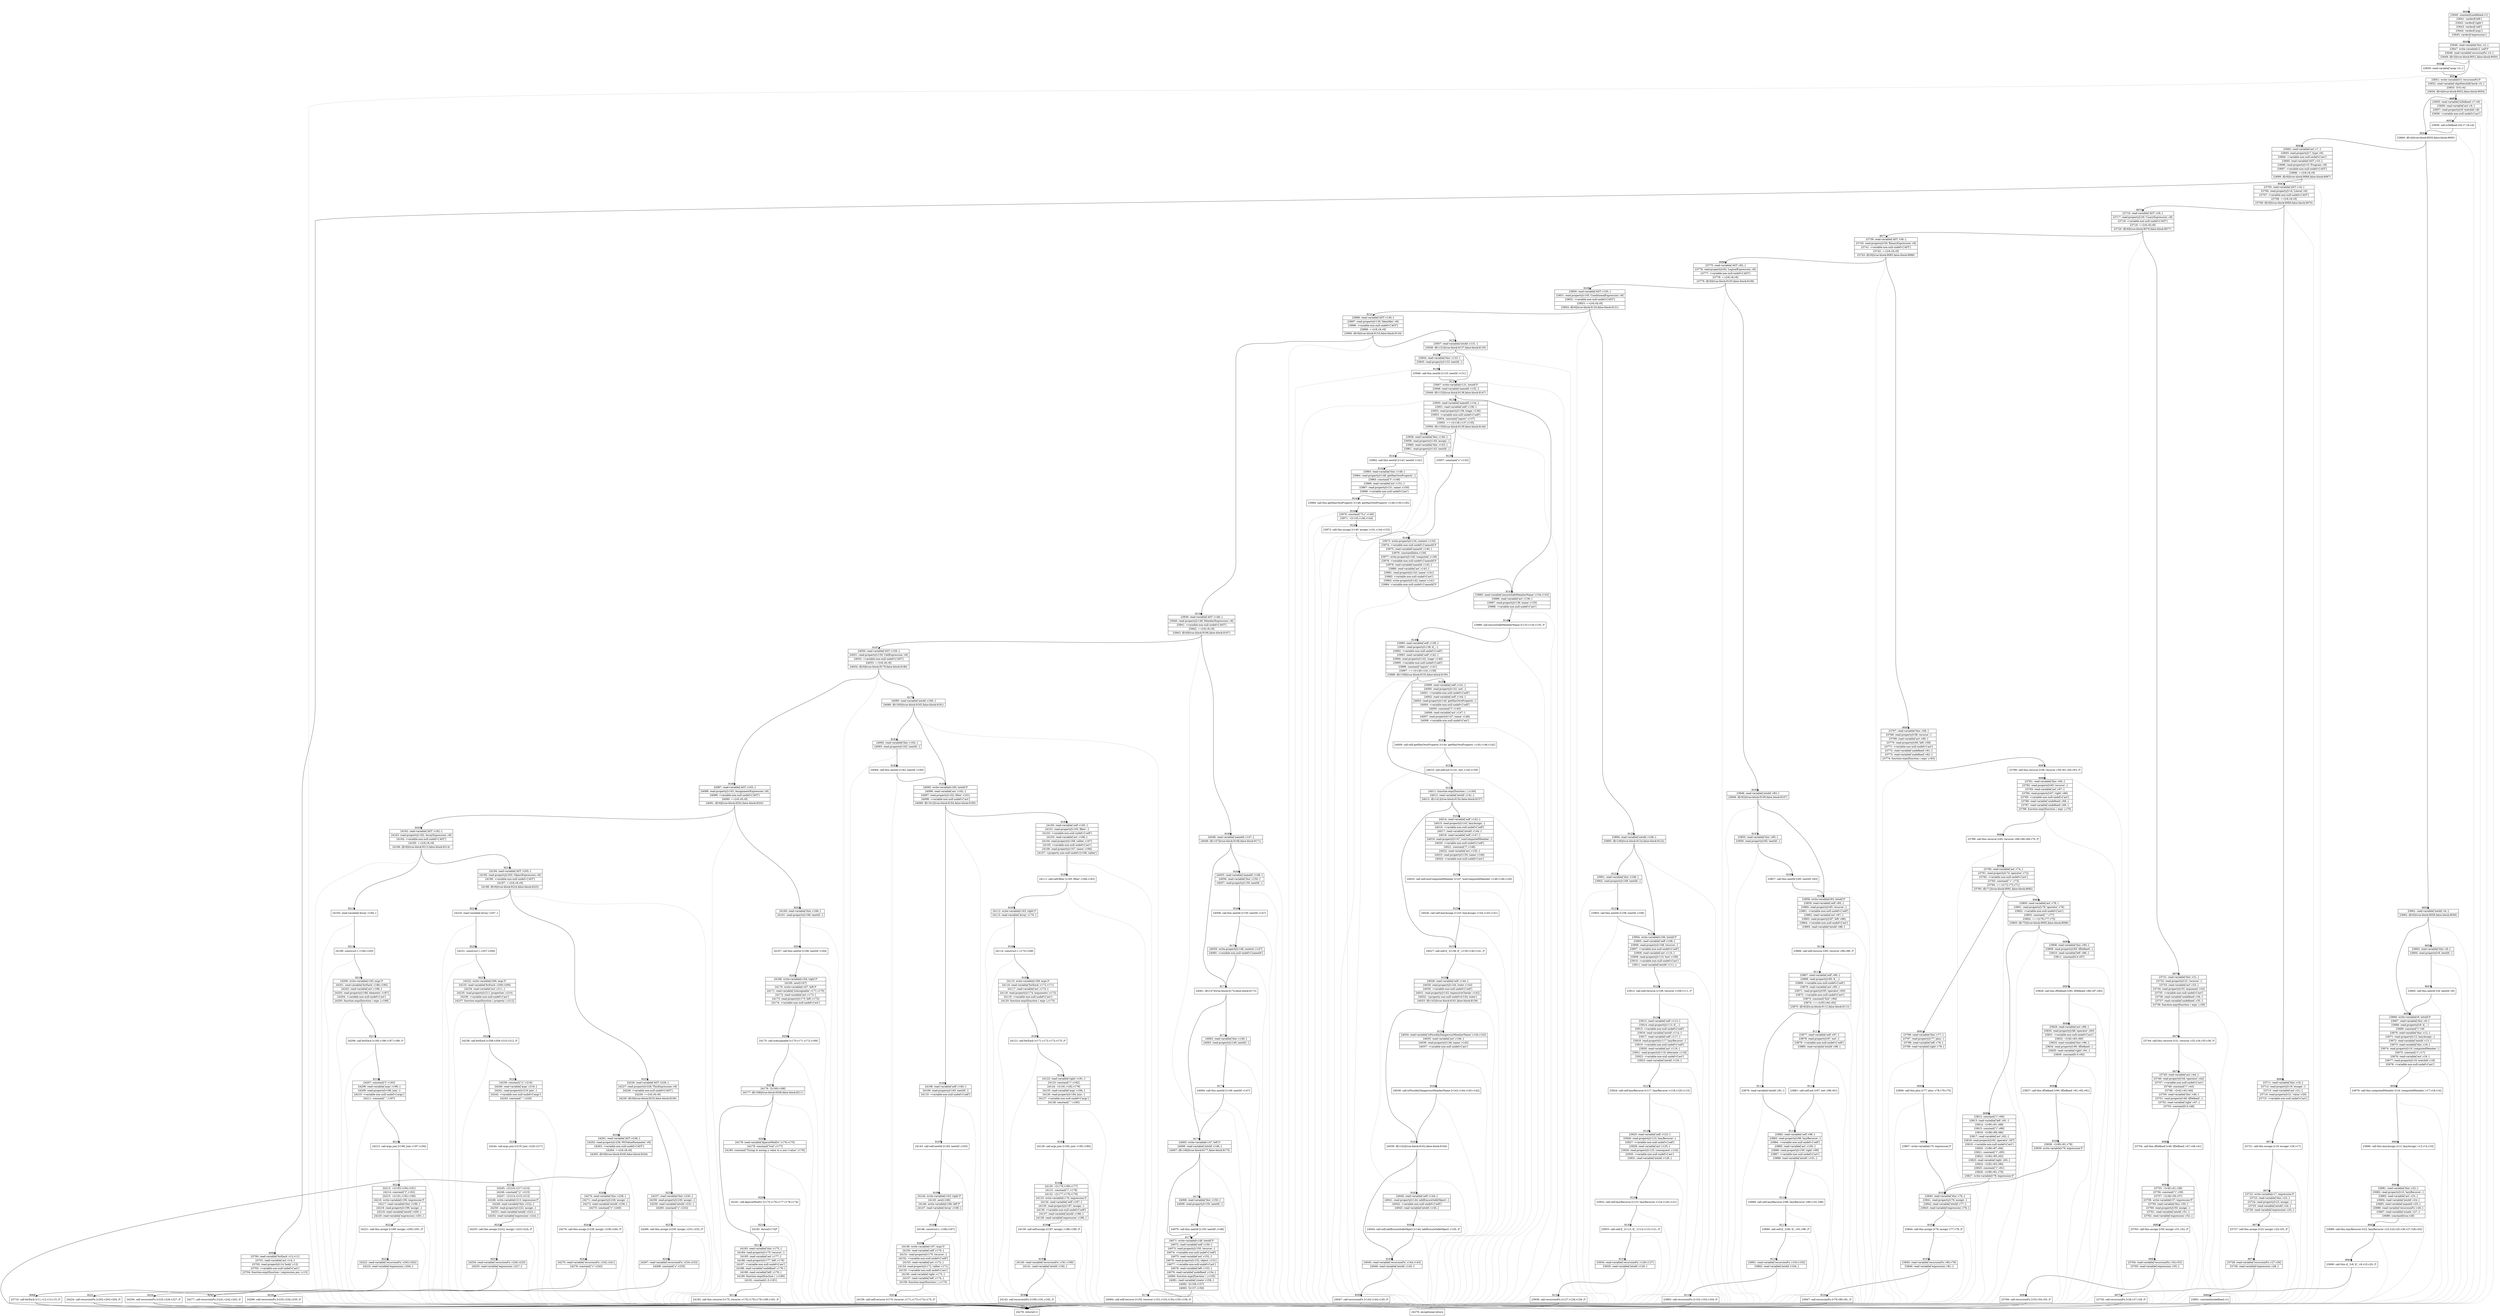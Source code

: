 digraph {
rankdir="TD"
BB_entry647[shape=none,label=""];
BB_entry647 -> BB9048 [tailport=s, headport=n, headlabel="    9048"]
BB9048 [shape=record label="{23640: constant[undefined,v1]|23641: vardecl['left']|23642: vardecl['right']|23643: vardecl['self']|23644: vardecl['args']|23645: vardecl['expression']}" ] 
BB9048 -> BB9049 [tailport=s, headport=n, headlabel="      9049"]
BB9049 [shape=record label="{23646: read-variable['this',v2,-]|23647: write-variable[v2,'self']*|23648: read-variable['recursionFn',v3,-]|23649: if[v3](true-block:9051,false-block:9050)}" ] 
BB9049 -> BB9051 [tailport=s, headport=n, headlabel="      9051"]
BB9049 -> BB9050 [tailport=s, headport=n, headlabel="      9050"]
BB9049 -> BB9245 [tailport=s, headport=n, color=gray, headlabel="      9245"]
BB9050 [shape=record label="{23650: read-variable['noop',v3,-]}" ] 
BB9050 -> BB9051 [tailport=s, headport=n]
BB9050 -> BB9245 [tailport=s, headport=n, color=gray]
BB9051 [shape=record label="{23651: write-variable[v3,'recursionFn']*|23652: read-variable['skipWatchIdCheck',v5,-]|23653: ![v5,v4]|23654: if[v4](true-block:9052,false-block:9054)}" ] 
BB9051 -> BB9054 [tailport=s, headport=n, headlabel="      9054"]
BB9051 -> BB9052 [tailport=s, headport=n, headlabel="      9052"]
BB9051 -> BB9245 [tailport=s, headport=n, color=gray]
BB9052 [shape=record label="{23655: read-variable['isDefined',v7,v6]|23656: read-variable['ast',v9,-]|23657: read-property[v9,'watchId',v8]|23658: \<variable-non-null-undef\>['ast']}" ] 
BB9052 -> BB9053 [tailport=s, headport=n, headlabel="      9053"]
BB9052 -> BB9245 [tailport=s, headport=n, color=gray]
BB9053 [shape=record label="{23659: call-isDefined [v6,v7,v8,v4]}" ] 
BB9053 -> BB9054 [tailport=s, headport=n]
BB9053 -> BB9245 [tailport=s, headport=n, color=gray]
BB9054 [shape=record label="{23660: if[v4](true-block:9055,false-block:9065)}" ] 
BB9054 -> BB9055 [tailport=s, headport=n, headlabel="      9055"]
BB9054 -> BB9065 [tailport=s, headport=n, headlabel="      9065"]
BB9055 [shape=record label="{23661: read-variable['intoId',v6,-]|23662: if[v6](true-block:9058,false-block:9056)}" ] 
BB9055 -> BB9058 [tailport=s, headport=n, headlabel="      9058"]
BB9055 -> BB9056 [tailport=s, headport=n, headlabel="      9056"]
BB9055 -> BB9245 [tailport=s, headport=n, color=gray]
BB9056 [shape=record label="{23663: read-variable['this',v8,-]|23664: read-property[v8,'nextId',-]}" ] 
BB9056 -> BB9057 [tailport=s, headport=n, headlabel="      9057"]
BB9056 -> BB9245 [tailport=s, headport=n, color=gray]
BB9057 [shape=record label="{23665: call-this.nextId [v8,'nextId',v6]}" ] 
BB9057 -> BB9058 [tailport=s, headport=n]
BB9057 -> BB9245 [tailport=s, headport=n, color=gray]
BB9058 [shape=record label="{23666: write-variable[v6,'intoId']*|23667: read-variable['this',v8,-]|23668: read-property[v8,'if_',-]|23669: constant[\"i\",v9]|23670: read-variable['this',v12,-]|23671: read-property[v12,'lazyAssign',-]|23672: read-variable['intoId',v13,-]|23673: read-variable['this',v16,-]|23674: read-property[v16,'computedMember',-]|23675: constant[\"i\",v17]|23676: read-variable['ast',v19,-]|23677: read-property[v19,'watchId',v18]|23678: \<variable-non-null-undef\>['ast']}" ] 
BB9058 -> BB9059 [tailport=s, headport=n, headlabel="      9059"]
BB9058 -> BB9245 [tailport=s, headport=n, color=gray]
BB9059 [shape=record label="{23679: call-this.computedMember [v16,'computedMember',v17,v18,v14]}" ] 
BB9059 -> BB9060 [tailport=s, headport=n, headlabel="      9060"]
BB9059 -> BB9245 [tailport=s, headport=n, color=gray]
BB9060 [shape=record label="{23680: call-this.lazyAssign [v12,'lazyAssign',v13,v14,v10]}" ] 
BB9060 -> BB9061 [tailport=s, headport=n, headlabel="      9061"]
BB9060 -> BB9245 [tailport=s, headport=n, color=gray]
BB9061 [shape=record label="{23681: read-variable['this',v22,-]|23682: read-property[v22,'lazyRecurse',-]|23683: read-variable['ast',v23,-]|23684: read-variable['intoId',v24,-]|23685: read-variable['nameId',v25,-]|23686: read-variable['recursionFn',v26,-]|23687: read-variable['create',v27,-]|23688: constant[true,v28]}" ] 
BB9061 -> BB9062 [tailport=s, headport=n, headlabel="      9062"]
BB9061 -> BB9245 [tailport=s, headport=n, color=gray]
BB9062 [shape=record label="{23689: call-this.lazyRecurse [v22,'lazyRecurse',v23,v24,v25,v26,v27,v28,v20]}" ] 
BB9062 -> BB9063 [tailport=s, headport=n, headlabel="      9063"]
BB9062 -> BB9245 [tailport=s, headport=n, color=gray]
BB9063 [shape=record label="{23690: call-this.if_ [v8,'if_',v9,v10,v20,-]*}" ] 
BB9063 -> BB9064 [tailport=s, headport=n, headlabel="      9064"]
BB9063 -> BB9245 [tailport=s, headport=n, color=gray]
BB9064 [shape=record label="{23691: constant[undefined,v1]}" ] 
BB9064 -> BB9244 [tailport=s, headport=n, headlabel="      9244"]
BB9065 [shape=record label="{23692: read-variable['ast',v7,-]|23693: read-property[v7,'type',v6]|23694: \<variable-non-null-undef\>['ast']|23695: read-variable['AST',v10,-]|23696: read-property[v10,'Program',v8]|23697: \<variable-non-null-undef\>['AST']|23698: ==[v6,v8,v9]|23699: if[v9](true-block:9066,false-block:9067)}" ] 
BB9065 -> BB9066 [tailport=s, headport=n, headlabel="      9066"]
BB9065 -> BB9067 [tailport=s, headport=n, headlabel="      9067"]
BB9065 -> BB9245 [tailport=s, headport=n, color=gray]
BB9066 [shape=record label="{23700: read-variable['forEach',v12,v11]|23701: read-variable['ast',v14,-]|23702: read-property[v14,'body',v13]|23703: \<variable-non-null-undef\>['ast']|23704: function-expr[function ( expression pos ),v15]}" ] 
BB9066 -> BB9068 [tailport=s, headport=n, headlabel="      9068"]
BB9066 -> BB9245 [tailport=s, headport=n, color=gray]
BB9067 [shape=record label="{23705: read-variable['AST',v16,-]|23706: read-property[v16,'Literal',v8]|23707: \<variable-non-null-undef\>['AST']|23708: ==[v6,v8,v9]|23709: if[v9](true-block:9069,false-block:9070)}" ] 
BB9067 -> BB9069 [tailport=s, headport=n, headlabel="      9069"]
BB9067 -> BB9070 [tailport=s, headport=n, headlabel="      9070"]
BB9067 -> BB9245 [tailport=s, headport=n, color=gray]
BB9068 [shape=record label="{23710: call-forEach [v11,v12,v13,v15,-]*}" ] 
BB9068 -> BB9244 [tailport=s, headport=n]
BB9068 -> BB9245 [tailport=s, headport=n, color=gray]
BB9069 [shape=record label="{23711: read-variable['this',v19,-]|23712: read-property[v19,'escape',-]|23713: read-variable['ast',v21,-]|23714: read-property[v21,'value',v20]|23715: \<variable-non-null-undef\>['ast']}" ] 
BB9069 -> BB9071 [tailport=s, headport=n, headlabel="      9071"]
BB9069 -> BB9245 [tailport=s, headport=n, color=gray]
BB9070 [shape=record label="{23716: read-variable['AST',v29,-]|23717: read-property[v29,'UnaryExpression',v8]|23718: \<variable-non-null-undef\>['AST']|23719: ==[v6,v8,v9]|23720: if[v9](true-block:9076,false-block:9077)}" ] 
BB9070 -> BB9076 [tailport=s, headport=n, headlabel="      9076"]
BB9070 -> BB9077 [tailport=s, headport=n, headlabel="      9077"]
BB9070 -> BB9245 [tailport=s, headport=n, color=gray]
BB9071 [shape=record label="{23721: call-this.escape [v19,'escape',v20,v17]}" ] 
BB9071 -> BB9072 [tailport=s, headport=n, headlabel="      9072"]
BB9071 -> BB9245 [tailport=s, headport=n, color=gray]
BB9072 [shape=record label="{23722: write-variable[v17,'expression']*|23723: read-variable['this',v23,-]|23724: read-property[v23,'assign',-]|23725: read-variable['intoId',v24,-]|23726: read-variable['expression',v25,-]}" ] 
BB9072 -> BB9073 [tailport=s, headport=n, headlabel="      9073"]
BB9072 -> BB9245 [tailport=s, headport=n, color=gray]
BB9073 [shape=record label="{23727: call-this.assign [v23,'assign',v24,v25,-]*}" ] 
BB9073 -> BB9074 [tailport=s, headport=n, headlabel="      9074"]
BB9073 -> BB9245 [tailport=s, headport=n, color=gray]
BB9074 [shape=record label="{23728: read-variable['recursionFn',v27,v26]|23729: read-variable['expression',v28,-]}" ] 
BB9074 -> BB9075 [tailport=s, headport=n, headlabel="      9075"]
BB9074 -> BB9245 [tailport=s, headport=n, color=gray]
BB9075 [shape=record label="{23730: call-recursionFn [v26,v27,v28,-]*}" ] 
BB9075 -> BB9244 [tailport=s, headport=n]
BB9075 -> BB9245 [tailport=s, headport=n, color=gray]
BB9076 [shape=record label="{23731: read-variable['this',v31,-]|23732: read-property[v31,'recurse',-]|23733: read-variable['ast',v33,-]|23734: read-property[v33,'argument',v32]|23735: \<variable-non-null-undef\>['ast']|23736: read-variable['undefined',v34,-]|23737: read-variable['undefined',v35,-]|23738: function-expr[function ( expr ),v36]}" ] 
BB9076 -> BB9078 [tailport=s, headport=n, headlabel="      9078"]
BB9076 -> BB9245 [tailport=s, headport=n, color=gray]
BB9077 [shape=record label="{23739: read-variable['AST',v56,-]|23740: read-property[v56,'BinaryExpression',v8]|23741: \<variable-non-null-undef\>['AST']|23742: ==[v6,v8,v9]|23743: if[v9](true-block:9085,false-block:9086)}" ] 
BB9077 -> BB9085 [tailport=s, headport=n, headlabel="      9085"]
BB9077 -> BB9086 [tailport=s, headport=n, headlabel="      9086"]
BB9077 -> BB9245 [tailport=s, headport=n, color=gray]
BB9078 [shape=record label="{23744: call-this.recurse [v31,'recurse',v32,v34,v35,v36,-]*}" ] 
BB9078 -> BB9079 [tailport=s, headport=n, headlabel="      9079"]
BB9078 -> BB9245 [tailport=s, headport=n, color=gray]
BB9079 [shape=record label="{23745: read-variable['ast',v44,-]|23746: read-property[v44,'operator',v42]|23747: \<variable-non-null-undef\>['ast']|23748: constant[\"(\",v43]|23749: +[v42,v43,v40]|23750: read-variable['this',v46,-]|23751: read-property[v46,'ifDefined',-]|23752: read-variable['right',v47,-]|23753: constant[0.0,v48]}" ] 
BB9079 -> BB9080 [tailport=s, headport=n, headlabel="      9080"]
BB9079 -> BB9245 [tailport=s, headport=n, color=gray]
BB9080 [shape=record label="{23754: call-this.ifDefined [v46,'ifDefined',v47,v48,v41]}" ] 
BB9080 -> BB9081 [tailport=s, headport=n, headlabel="      9081"]
BB9080 -> BB9245 [tailport=s, headport=n, color=gray]
BB9081 [shape=record label="{23755: +[v40,v41,v38]|23756: constant[\")\",v39]|23757: +[v38,v39,v37]|23758: write-variable[v37,'expression']*|23759: read-variable['this',v50,-]|23760: read-property[v50,'assign',-]|23761: read-variable['intoId',v51,-]|23762: read-variable['expression',v52,-]}" ] 
BB9081 -> BB9082 [tailport=s, headport=n, headlabel="      9082"]
BB9081 -> BB9245 [tailport=s, headport=n, color=gray]
BB9082 [shape=record label="{23763: call-this.assign [v50,'assign',v51,v52,-]*}" ] 
BB9082 -> BB9083 [tailport=s, headport=n, headlabel="      9083"]
BB9082 -> BB9245 [tailport=s, headport=n, color=gray]
BB9083 [shape=record label="{23764: read-variable['recursionFn',v54,v53]|23765: read-variable['expression',v55,-]}" ] 
BB9083 -> BB9084 [tailport=s, headport=n, headlabel="      9084"]
BB9083 -> BB9245 [tailport=s, headport=n, color=gray]
BB9084 [shape=record label="{23766: call-recursionFn [v53,v54,v55,-]*}" ] 
BB9084 -> BB9244 [tailport=s, headport=n]
BB9084 -> BB9245 [tailport=s, headport=n, color=gray]
BB9085 [shape=record label="{23767: read-variable['this',v58,-]|23768: read-property[v58,'recurse',-]|23769: read-variable['ast',v60,-]|23770: read-property[v60,'left',v59]|23771: \<variable-non-null-undef\>['ast']|23772: read-variable['undefined',v61,-]|23773: read-variable['undefined',v62,-]|23774: function-expr[function ( expr ),v63]}" ] 
BB9085 -> BB9087 [tailport=s, headport=n, headlabel="      9087"]
BB9085 -> BB9245 [tailport=s, headport=n, color=gray]
BB9086 [shape=record label="{23775: read-variable['AST',v82,-]|23776: read-property[v82,'LogicalExpression',v8]|23777: \<variable-non-null-undef\>['AST']|23778: ==[v6,v8,v9]|23779: if[v9](true-block:9105,false-block:9106)}" ] 
BB9086 -> BB9105 [tailport=s, headport=n, headlabel="      9105"]
BB9086 -> BB9106 [tailport=s, headport=n, headlabel="      9106"]
BB9086 -> BB9245 [tailport=s, headport=n, color=gray]
BB9087 [shape=record label="{23780: call-this.recurse [v58,'recurse',v59,v61,v62,v63,-]*}" ] 
BB9087 -> BB9088 [tailport=s, headport=n, headlabel="      9088"]
BB9087 -> BB9245 [tailport=s, headport=n, color=gray]
BB9088 [shape=record label="{23781: read-variable['this',v65,-]|23782: read-property[v65,'recurse',-]|23783: read-variable['ast',v67,-]|23784: read-property[v67,'right',v66]|23785: \<variable-non-null-undef\>['ast']|23786: read-variable['undefined',v68,-]|23787: read-variable['undefined',v69,-]|23788: function-expr[function ( expr ),v70]}" ] 
BB9088 -> BB9089 [tailport=s, headport=n, headlabel="      9089"]
BB9088 -> BB9245 [tailport=s, headport=n, color=gray]
BB9089 [shape=record label="{23789: call-this.recurse [v65,'recurse',v66,v68,v69,v70,-]*}" ] 
BB9089 -> BB9090 [tailport=s, headport=n, headlabel="      9090"]
BB9089 -> BB9245 [tailport=s, headport=n, color=gray]
BB9090 [shape=record label="{23790: read-variable['ast',v74,-]|23791: read-property[v74,'operator',v72]|23792: \<variable-non-null-undef\>['ast']|23793: constant[\"+\",v73]|23794: ===[v72,v73,v71]|23795: if[v71](true-block:9091,false-block:9092)}" ] 
BB9090 -> BB9091 [tailport=s, headport=n, headlabel="      9091"]
BB9090 -> BB9092 [tailport=s, headport=n, headlabel="      9092"]
BB9090 -> BB9245 [tailport=s, headport=n, color=gray]
BB9091 [shape=record label="{23796: read-variable['this',v77,-]|23797: read-property[v77,'plus',-]|23798: read-variable['left',v78,-]|23799: read-variable['right',v79,-]}" ] 
BB9091 -> BB9093 [tailport=s, headport=n, headlabel="      9093"]
BB9091 -> BB9245 [tailport=s, headport=n, color=gray]
BB9092 [shape=record label="{23800: read-variable['ast',v78,-]|23801: read-property[v78,'operator',v76]|23802: \<variable-non-null-undef\>['ast']|23803: constant[\"-\",v77]|23804: ===[v76,v77,v75]|23805: if[v75](true-block:9095,false-block:9096)}" ] 
BB9092 -> BB9095 [tailport=s, headport=n, headlabel="      9095"]
BB9092 -> BB9096 [tailport=s, headport=n, headlabel="      9096"]
BB9092 -> BB9245 [tailport=s, headport=n, color=gray]
BB9093 [shape=record label="{23806: call-this.plus [v77,'plus',v78,v79,v75]}" ] 
BB9093 -> BB9094 [tailport=s, headport=n, headlabel="      9094"]
BB9093 -> BB9245 [tailport=s, headport=n, color=gray]
BB9094 [shape=record label="{23807: write-variable[v75,'expression']*}" ] 
BB9094 -> BB9101 [tailport=s, headport=n, headlabel="      9101"]
BB9095 [shape=record label="{23808: read-variable['this',v85,-]|23809: read-property[v85,'ifDefined',-]|23810: read-variable['left',v86,-]|23811: constant[0.0,v87]}" ] 
BB9095 -> BB9097 [tailport=s, headport=n, headlabel="      9097"]
BB9095 -> BB9245 [tailport=s, headport=n, color=gray]
BB9096 [shape=record label="{23812: constant[\"(\",v90]|23813: read-variable['left',v91,-]|23814: +[v90,v91,v88]|23815: constant[\")\",v89]|23816: +[v88,v89,v86]|23817: read-variable['ast',v92,-]|23818: read-property[v92,'operator',v87]|23819: \<variable-non-null-undef\>['ast']|23820: +[v86,v87,v84]|23821: constant[\"(\",v85]|23822: +[v84,v85,v82]|23823: read-variable['right',v83,-]|23824: +[v82,v83,v80]|23825: constant[\")\",v81]|23826: +[v80,v81,v79]|23827: write-variable[v79,'expression']*}" ] 
BB9096 -> BB9101 [tailport=s, headport=n]
BB9096 -> BB9245 [tailport=s, headport=n, color=gray]
BB9097 [shape=record label="{23828: call-this.ifDefined [v85,'ifDefined',v86,v87,v82]}" ] 
BB9097 -> BB9098 [tailport=s, headport=n, headlabel="      9098"]
BB9097 -> BB9245 [tailport=s, headport=n, color=gray]
BB9098 [shape=record label="{23829: read-variable['ast',v88,-]|23830: read-property[v88,'operator',v83]|23831: \<variable-non-null-undef\>['ast']|23832: +[v82,v83,v80]|23833: read-variable['this',v90,-]|23834: read-property[v90,'ifDefined',-]|23835: read-variable['right',v91,-]|23836: constant[0.0,v92]}" ] 
BB9098 -> BB9099 [tailport=s, headport=n, headlabel="      9099"]
BB9098 -> BB9245 [tailport=s, headport=n, color=gray]
BB9099 [shape=record label="{23837: call-this.ifDefined [v90,'ifDefined',v91,v92,v81]}" ] 
BB9099 -> BB9100 [tailport=s, headport=n, headlabel="      9100"]
BB9099 -> BB9245 [tailport=s, headport=n, color=gray]
BB9100 [shape=record label="{23838: +[v80,v81,v79]|23839: write-variable[v79,'expression']*}" ] 
BB9100 -> BB9101 [tailport=s, headport=n]
BB9100 -> BB9245 [tailport=s, headport=n, color=gray]
BB9101 [shape=record label="{23840: read-variable['this',v76,-]|23841: read-property[v76,'assign',-]|23842: read-variable['intoId',v77,-]|23843: read-variable['expression',v78,-]}" ] 
BB9101 -> BB9102 [tailport=s, headport=n, headlabel="      9102"]
BB9101 -> BB9245 [tailport=s, headport=n, color=gray]
BB9102 [shape=record label="{23844: call-this.assign [v76,'assign',v77,v78,-]*}" ] 
BB9102 -> BB9103 [tailport=s, headport=n, headlabel="      9103"]
BB9102 -> BB9245 [tailport=s, headport=n, color=gray]
BB9103 [shape=record label="{23845: read-variable['recursionFn',v80,v79]|23846: read-variable['expression',v81,-]}" ] 
BB9103 -> BB9104 [tailport=s, headport=n, headlabel="      9104"]
BB9103 -> BB9245 [tailport=s, headport=n, color=gray]
BB9104 [shape=record label="{23847: call-recursionFn [v79,v80,v81,-]*}" ] 
BB9104 -> BB9244 [tailport=s, headport=n]
BB9104 -> BB9245 [tailport=s, headport=n, color=gray]
BB9105 [shape=record label="{23848: read-variable['intoId',v83,-]|23849: if[v83](true-block:9109,false-block:9107)}" ] 
BB9105 -> BB9109 [tailport=s, headport=n, headlabel="      9109"]
BB9105 -> BB9107 [tailport=s, headport=n, headlabel="      9107"]
BB9105 -> BB9245 [tailport=s, headport=n, color=gray]
BB9106 [shape=record label="{23850: read-variable['AST',v105,-]|23851: read-property[v105,'ConditionalExpression',v8]|23852: \<variable-non-null-undef\>['AST']|23853: ==[v6,v8,v9]|23854: if[v9](true-block:9120,false-block:9121)}" ] 
BB9106 -> BB9120 [tailport=s, headport=n, headlabel="      9120"]
BB9106 -> BB9121 [tailport=s, headport=n, headlabel="      9121"]
BB9106 -> BB9245 [tailport=s, headport=n, color=gray]
BB9107 [shape=record label="{23855: read-variable['this',v85,-]|23856: read-property[v85,'nextId',-]}" ] 
BB9107 -> BB9108 [tailport=s, headport=n, headlabel="      9108"]
BB9107 -> BB9245 [tailport=s, headport=n, color=gray]
BB9108 [shape=record label="{23857: call-this.nextId [v85,'nextId',v83]}" ] 
BB9108 -> BB9109 [tailport=s, headport=n]
BB9108 -> BB9245 [tailport=s, headport=n, color=gray]
BB9109 [shape=record label="{23858: write-variable[v83,'intoId']*|23859: read-variable['self',v85,-]|23860: read-property[v85,'recurse',-]|23861: \<variable-non-null-undef\>['self']|23862: read-variable['ast',v87,-]|23863: read-property[v87,'left',v86]|23864: \<variable-non-null-undef\>['ast']|23865: read-variable['intoId',v88,-]}" ] 
BB9109 -> BB9110 [tailport=s, headport=n, headlabel="      9110"]
BB9109 -> BB9245 [tailport=s, headport=n, color=gray]
BB9110 [shape=record label="{23866: call-self.recurse [v85,'recurse',v86,v88,-]*}" ] 
BB9110 -> BB9111 [tailport=s, headport=n, headlabel="      9111"]
BB9110 -> BB9245 [tailport=s, headport=n, color=gray]
BB9111 [shape=record label="{23867: read-variable['self',v90,-]|23868: read-property[v90,'if_',-]|23869: \<variable-non-null-undef\>['self']|23870: read-variable['ast',v95,-]|23871: read-property[v95,'operator',v93]|23872: \<variable-non-null-undef\>['ast']|23873: constant[\"&&\",v94]|23874: ===[v93,v94,v92]|23875: if[v92](true-block:9112,false-block:9113)}" ] 
BB9111 -> BB9112 [tailport=s, headport=n, headlabel="      9112"]
BB9111 -> BB9113 [tailport=s, headport=n, headlabel="      9113"]
BB9111 -> BB9245 [tailport=s, headport=n, color=gray]
BB9112 [shape=record label="{23876: read-variable['intoId',v91,-]}" ] 
BB9112 -> BB9115 [tailport=s, headport=n, headlabel="      9115"]
BB9112 -> BB9245 [tailport=s, headport=n, color=gray]
BB9113 [shape=record label="{23877: read-variable['self',v97,-]|23878: read-property[v97,'not',-]|23879: \<variable-non-null-undef\>['self']|23880: read-variable['intoId',v98,-]}" ] 
BB9113 -> BB9114 [tailport=s, headport=n, headlabel="      9114"]
BB9113 -> BB9245 [tailport=s, headport=n, color=gray]
BB9114 [shape=record label="{23881: call-self.not [v97,'not',v98,v91]}" ] 
BB9114 -> BB9115 [tailport=s, headport=n]
BB9114 -> BB9245 [tailport=s, headport=n, color=gray]
BB9115 [shape=record label="{23882: read-variable['self',v98,-]|23883: read-property[v98,'lazyRecurse',-]|23884: \<variable-non-null-undef\>['self']|23885: read-variable['ast',v100,-]|23886: read-property[v100,'right',v99]|23887: \<variable-non-null-undef\>['ast']|23888: read-variable['intoId',v101,-]}" ] 
BB9115 -> BB9116 [tailport=s, headport=n, headlabel="      9116"]
BB9115 -> BB9245 [tailport=s, headport=n, color=gray]
BB9116 [shape=record label="{23889: call-self.lazyRecurse [v98,'lazyRecurse',v99,v101,v96]}" ] 
BB9116 -> BB9117 [tailport=s, headport=n, headlabel="      9117"]
BB9116 -> BB9245 [tailport=s, headport=n, color=gray]
BB9117 [shape=record label="{23890: call-self.if_ [v90,'if_',v91,v96,-]*}" ] 
BB9117 -> BB9118 [tailport=s, headport=n, headlabel="      9118"]
BB9117 -> BB9245 [tailport=s, headport=n, color=gray]
BB9118 [shape=record label="{23891: read-variable['recursionFn',v103,v102]|23892: read-variable['intoId',v104,-]}" ] 
BB9118 -> BB9119 [tailport=s, headport=n, headlabel="      9119"]
BB9118 -> BB9245 [tailport=s, headport=n, color=gray]
BB9119 [shape=record label="{23893: call-recursionFn [v102,v103,v104,-]*}" ] 
BB9119 -> BB9244 [tailport=s, headport=n]
BB9119 -> BB9245 [tailport=s, headport=n, color=gray]
BB9120 [shape=record label="{23894: read-variable['intoId',v106,-]|23895: if[v106](true-block:9124,false-block:9122)}" ] 
BB9120 -> BB9124 [tailport=s, headport=n, headlabel="      9124"]
BB9120 -> BB9122 [tailport=s, headport=n, headlabel="      9122"]
BB9120 -> BB9245 [tailport=s, headport=n, color=gray]
BB9121 [shape=record label="{23896: read-variable['AST',v130,-]|23897: read-property[v130,'Identifier',v8]|23898: \<variable-non-null-undef\>['AST']|23899: ==[v6,v8,v9]|23900: if[v9](true-block:9133,false-block:9134)}" ] 
BB9121 -> BB9133 [tailport=s, headport=n, headlabel="      9133"]
BB9121 -> BB9134 [tailport=s, headport=n, headlabel="      9134"]
BB9121 -> BB9245 [tailport=s, headport=n, color=gray]
BB9122 [shape=record label="{23901: read-variable['this',v108,-]|23902: read-property[v108,'nextId',-]}" ] 
BB9122 -> BB9123 [tailport=s, headport=n, headlabel="      9123"]
BB9122 -> BB9245 [tailport=s, headport=n, color=gray]
BB9123 [shape=record label="{23903: call-this.nextId [v108,'nextId',v106]}" ] 
BB9123 -> BB9124 [tailport=s, headport=n]
BB9123 -> BB9245 [tailport=s, headport=n, color=gray]
BB9124 [shape=record label="{23904: write-variable[v106,'intoId']*|23905: read-variable['self',v108,-]|23906: read-property[v108,'recurse',-]|23907: \<variable-non-null-undef\>['self']|23908: read-variable['ast',v110,-]|23909: read-property[v110,'test',v109]|23910: \<variable-non-null-undef\>['ast']|23911: read-variable['intoId',v111,-]}" ] 
BB9124 -> BB9125 [tailport=s, headport=n, headlabel="      9125"]
BB9124 -> BB9245 [tailport=s, headport=n, color=gray]
BB9125 [shape=record label="{23912: call-self.recurse [v108,'recurse',v109,v111,-]*}" ] 
BB9125 -> BB9126 [tailport=s, headport=n, headlabel="      9126"]
BB9125 -> BB9245 [tailport=s, headport=n, color=gray]
BB9126 [shape=record label="{23913: read-variable['self',v113,-]|23914: read-property[v113,'if_',-]|23915: \<variable-non-null-undef\>['self']|23916: read-variable['intoId',v114,-]|23917: read-variable['self',v117,-]|23918: read-property[v117,'lazyRecurse',-]|23919: \<variable-non-null-undef\>['self']|23920: read-variable['ast',v119,-]|23921: read-property[v119,'alternate',v118]|23922: \<variable-non-null-undef\>['ast']|23923: read-variable['intoId',v120,-]}" ] 
BB9126 -> BB9127 [tailport=s, headport=n, headlabel="      9127"]
BB9126 -> BB9245 [tailport=s, headport=n, color=gray]
BB9127 [shape=record label="{23924: call-self.lazyRecurse [v117,'lazyRecurse',v118,v120,v115]}" ] 
BB9127 -> BB9128 [tailport=s, headport=n, headlabel="      9128"]
BB9127 -> BB9245 [tailport=s, headport=n, color=gray]
BB9128 [shape=record label="{23925: read-variable['self',v123,-]|23926: read-property[v123,'lazyRecurse',-]|23927: \<variable-non-null-undef\>['self']|23928: read-variable['ast',v125,-]|23929: read-property[v125,'consequent',v124]|23930: \<variable-non-null-undef\>['ast']|23931: read-variable['intoId',v126,-]}" ] 
BB9128 -> BB9129 [tailport=s, headport=n, headlabel="      9129"]
BB9128 -> BB9245 [tailport=s, headport=n, color=gray]
BB9129 [shape=record label="{23932: call-self.lazyRecurse [v123,'lazyRecurse',v124,v126,v121]}" ] 
BB9129 -> BB9130 [tailport=s, headport=n, headlabel="      9130"]
BB9129 -> BB9245 [tailport=s, headport=n, color=gray]
BB9130 [shape=record label="{23933: call-self.if_ [v113,'if_',v114,v115,v121,-]*}" ] 
BB9130 -> BB9131 [tailport=s, headport=n, headlabel="      9131"]
BB9130 -> BB9245 [tailport=s, headport=n, color=gray]
BB9131 [shape=record label="{23934: read-variable['recursionFn',v128,v127]|23935: read-variable['intoId',v129,-]}" ] 
BB9131 -> BB9132 [tailport=s, headport=n, headlabel="      9132"]
BB9131 -> BB9245 [tailport=s, headport=n, color=gray]
BB9132 [shape=record label="{23936: call-recursionFn [v127,v128,v129,-]*}" ] 
BB9132 -> BB9244 [tailport=s, headport=n]
BB9132 -> BB9245 [tailport=s, headport=n, color=gray]
BB9133 [shape=record label="{23937: read-variable['intoId',v131,-]|23938: if[v131](true-block:9137,false-block:9135)}" ] 
BB9133 -> BB9137 [tailport=s, headport=n, headlabel="      9137"]
BB9133 -> BB9135 [tailport=s, headport=n, headlabel="      9135"]
BB9133 -> BB9245 [tailport=s, headport=n, color=gray]
BB9134 [shape=record label="{23939: read-variable['AST',v146,-]|23940: read-property[v146,'MemberExpression',v8]|23941: \<variable-non-null-undef\>['AST']|23942: ==[v6,v8,v9]|23943: if[v9](true-block:9166,false-block:9167)}" ] 
BB9134 -> BB9166 [tailport=s, headport=n, headlabel="      9166"]
BB9134 -> BB9167 [tailport=s, headport=n, headlabel="      9167"]
BB9134 -> BB9245 [tailport=s, headport=n, color=gray]
BB9135 [shape=record label="{23944: read-variable['this',v133,-]|23945: read-property[v133,'nextId',-]}" ] 
BB9135 -> BB9136 [tailport=s, headport=n, headlabel="      9136"]
BB9135 -> BB9245 [tailport=s, headport=n, color=gray]
BB9136 [shape=record label="{23946: call-this.nextId [v133,'nextId',v131]}" ] 
BB9136 -> BB9137 [tailport=s, headport=n]
BB9136 -> BB9245 [tailport=s, headport=n, color=gray]
BB9137 [shape=record label="{23947: write-variable[v131,'intoId']*|23948: read-variable['nameId',v132,-]|23949: if[v132](true-block:9138,false-block:9147)}" ] 
BB9137 -> BB9138 [tailport=s, headport=n, headlabel="      9138"]
BB9137 -> BB9147 [tailport=s, headport=n, headlabel="      9147"]
BB9137 -> BB9245 [tailport=s, headport=n, color=gray]
BB9138 [shape=record label="{23950: read-variable['nameId',v134,-]|23951: read-variable['self',v138,-]|23952: read-property[v138,'stage',v136]|23953: \<variable-non-null-undef\>['self']|23954: constant[\"inputs\",v137]|23955: ===[v136,v137,v135]|23956: if[v135](true-block:9139,false-block:9140)}" ] 
BB9138 -> BB9139 [tailport=s, headport=n, headlabel="      9139"]
BB9138 -> BB9140 [tailport=s, headport=n, headlabel="      9140"]
BB9138 -> BB9245 [tailport=s, headport=n, color=gray]
BB9139 [shape=record label="{23957: constant[\"s\",v133]}" ] 
BB9139 -> BB9146 [tailport=s, headport=n, headlabel="      9146"]
BB9140 [shape=record label="{23958: read-variable['this',v140,-]|23959: read-property[v140,'assign',-]|23960: read-variable['this',v143,-]|23961: read-property[v143,'nextId',-]}" ] 
BB9140 -> BB9141 [tailport=s, headport=n, headlabel="      9141"]
BB9140 -> BB9245 [tailport=s, headport=n, color=gray]
BB9141 [shape=record label="{23962: call-this.nextId [v143,'nextId',v141]}" ] 
BB9141 -> BB9142 [tailport=s, headport=n, headlabel="      9142"]
BB9141 -> BB9245 [tailport=s, headport=n, color=gray]
BB9142 [shape=record label="{23963: read-variable['this',v148,-]|23964: read-property[v148,'getHasOwnProperty',-]|23965: constant[\"l\",v149]|23966: read-variable['ast',v151,-]|23967: read-property[v151,'name',v150]|23968: \<variable-non-null-undef\>['ast']}" ] 
BB9142 -> BB9143 [tailport=s, headport=n, headlabel="      9143"]
BB9142 -> BB9245 [tailport=s, headport=n, color=gray]
BB9143 [shape=record label="{23969: call-this.getHasOwnProperty [v148,'getHasOwnProperty',v149,v150,v145]}" ] 
BB9143 -> BB9144 [tailport=s, headport=n, headlabel="      9144"]
BB9143 -> BB9245 [tailport=s, headport=n, color=gray]
BB9144 [shape=record label="{23970: constant[\"?l:s\",v146]|23971: +[v145,v146,v144]}" ] 
BB9144 -> BB9145 [tailport=s, headport=n, headlabel="      9145"]
BB9144 -> BB9245 [tailport=s, headport=n, color=gray]
BB9145 [shape=record label="{23972: call-this.assign [v140,'assign',v141,v144,v133]}" ] 
BB9145 -> BB9146 [tailport=s, headport=n]
BB9145 -> BB9245 [tailport=s, headport=n, color=gray]
BB9146 [shape=record label="{23973: write-property[v134,'context',v133]|23974: \<variable-non-null-undef\>['nameId']*|23975: read-variable['nameId',v140,-]|23976: constant[false,v139]|23977: write-property[v140,'computed',v139]|23978: \<variable-non-null-undef\>['nameId']*|23979: read-variable['nameId',v142,-]|23980: read-variable['ast',v143,-]|23981: read-property[v143,'name',v141]|23982: \<variable-non-null-undef\>['ast']|23983: write-property[v142,'name',v141]|23984: \<variable-non-null-undef\>['nameId']*}" ] 
BB9146 -> BB9147 [tailport=s, headport=n]
BB9146 -> BB9245 [tailport=s, headport=n, color=gray]
BB9147 [shape=record label="{23985: read-variable['ensureSafeMemberName',v134,v133]|23986: read-variable['ast',v136,-]|23987: read-property[v136,'name',v135]|23988: \<variable-non-null-undef\>['ast']}" ] 
BB9147 -> BB9148 [tailport=s, headport=n, headlabel="      9148"]
BB9147 -> BB9245 [tailport=s, headport=n, color=gray]
BB9148 [shape=record label="{23989: call-ensureSafeMemberName [v133,v134,v135,-]*}" ] 
BB9148 -> BB9149 [tailport=s, headport=n, headlabel="      9149"]
BB9148 -> BB9245 [tailport=s, headport=n, color=gray]
BB9149 [shape=record label="{23990: read-variable['self',v138,-]|23991: read-property[v138,'if_',-]|23992: \<variable-non-null-undef\>['self']|23993: read-variable['self',v142,-]|23994: read-property[v142,'stage',v140]|23995: \<variable-non-null-undef\>['self']|23996: constant[\"inputs\",v141]|23997: ===[v140,v141,v139]|23998: if[v139](true-block:9153,false-block:9150)}" ] 
BB9149 -> BB9153 [tailport=s, headport=n, headlabel="      9153"]
BB9149 -> BB9150 [tailport=s, headport=n, headlabel="      9150"]
BB9149 -> BB9245 [tailport=s, headport=n, color=gray]
BB9150 [shape=record label="{23999: read-variable['self',v141,-]|24000: read-property[v141,'not',-]|24001: \<variable-non-null-undef\>['self']|24002: read-variable['self',v144,-]|24003: read-property[v144,'getHasOwnProperty',-]|24004: \<variable-non-null-undef\>['self']|24005: constant[\"l\",v145]|24006: read-variable['ast',v147,-]|24007: read-property[v147,'name',v146]|24008: \<variable-non-null-undef\>['ast']}" ] 
BB9150 -> BB9151 [tailport=s, headport=n, headlabel="      9151"]
BB9150 -> BB9245 [tailport=s, headport=n, color=gray]
BB9151 [shape=record label="{24009: call-self.getHasOwnProperty [v144,'getHasOwnProperty',v145,v146,v142]}" ] 
BB9151 -> BB9152 [tailport=s, headport=n, headlabel="      9152"]
BB9151 -> BB9245 [tailport=s, headport=n, color=gray]
BB9152 [shape=record label="{24010: call-self.not [v141,'not',v142,v139]}" ] 
BB9152 -> BB9153 [tailport=s, headport=n]
BB9152 -> BB9245 [tailport=s, headport=n, color=gray]
BB9153 [shape=record label="{24011: function-expr[function ( ),v140]|24012: read-variable['intoId',v141,-]|24013: if[v141](true-block:9154,false-block:9157)}" ] 
BB9153 -> BB9157 [tailport=s, headport=n, headlabel="      9157"]
BB9153 -> BB9154 [tailport=s, headport=n, headlabel="      9154"]
BB9153 -> BB9245 [tailport=s, headport=n, color=gray]
BB9154 [shape=record label="{24014: read-variable['self',v143,-]|24015: read-property[v143,'lazyAssign',-]|24016: \<variable-non-null-undef\>['self']|24017: read-variable['intoId',v144,-]|24018: read-variable['self',v147,-]|24019: read-property[v147,'nonComputedMember',-]|24020: \<variable-non-null-undef\>['self']|24021: constant[\"l\",v148]|24022: read-variable['ast',v150,-]|24023: read-property[v150,'name',v149]|24024: \<variable-non-null-undef\>['ast']}" ] 
BB9154 -> BB9155 [tailport=s, headport=n, headlabel="      9155"]
BB9154 -> BB9245 [tailport=s, headport=n, color=gray]
BB9155 [shape=record label="{24025: call-self.nonComputedMember [v147,'nonComputedMember',v148,v149,v145]}" ] 
BB9155 -> BB9156 [tailport=s, headport=n, headlabel="      9156"]
BB9155 -> BB9245 [tailport=s, headport=n, color=gray]
BB9156 [shape=record label="{24026: call-self.lazyAssign [v143,'lazyAssign',v144,v145,v141]}" ] 
BB9156 -> BB9157 [tailport=s, headport=n]
BB9156 -> BB9245 [tailport=s, headport=n, color=gray]
BB9157 [shape=record label="{24027: call-self.if_ [v138,'if_',v139,v140,v141,-]*}" ] 
BB9157 -> BB9158 [tailport=s, headport=n, headlabel="      9158"]
BB9157 -> BB9245 [tailport=s, headport=n, color=gray]
BB9158 [shape=record label="{24028: read-variable['self',v144,-]|24029: read-property[v144,'state',v143]|24030: \<variable-non-null-undef\>['self']|24031: read-property[v143,'expensiveChecks',v142]|24032: \<property-non-null-undef\>[v144,'state']|24033: if[v142](true-block:9161,false-block:9159)}" ] 
BB9158 -> BB9161 [tailport=s, headport=n, headlabel="      9161"]
BB9158 -> BB9159 [tailport=s, headport=n, headlabel="      9159"]
BB9158 -> BB9245 [tailport=s, headport=n, color=gray]
BB9159 [shape=record label="{24034: read-variable['isPossiblyDangerousMemberName',v144,v143]|24035: read-variable['ast',v146,-]|24036: read-property[v146,'name',v145]|24037: \<variable-non-null-undef\>['ast']}" ] 
BB9159 -> BB9160 [tailport=s, headport=n, headlabel="      9160"]
BB9159 -> BB9245 [tailport=s, headport=n, color=gray]
BB9160 [shape=record label="{24038: call-isPossiblyDangerousMemberName [v143,v144,v145,v142]}" ] 
BB9160 -> BB9161 [tailport=s, headport=n]
BB9160 -> BB9245 [tailport=s, headport=n, color=gray]
BB9161 [shape=record label="{24039: if[v142](true-block:9162,false-block:9164)}" ] 
BB9161 -> BB9162 [tailport=s, headport=n, headlabel="      9162"]
BB9161 -> BB9164 [tailport=s, headport=n, headlabel="      9164"]
BB9162 [shape=record label="{24040: read-variable['self',v144,-]|24041: read-property[v144,'addEnsureSafeObject',-]|24042: \<variable-non-null-undef\>['self']|24043: read-variable['intoId',v145,-]}" ] 
BB9162 -> BB9163 [tailport=s, headport=n, headlabel="      9163"]
BB9162 -> BB9245 [tailport=s, headport=n, color=gray]
BB9163 [shape=record label="{24044: call-self.addEnsureSafeObject [v144,'addEnsureSafeObject',v145,-]*}" ] 
BB9163 -> BB9164 [tailport=s, headport=n]
BB9163 -> BB9245 [tailport=s, headport=n, color=gray]
BB9164 [shape=record label="{24045: read-variable['recursionFn',v144,v143]|24046: read-variable['intoId',v145,-]}" ] 
BB9164 -> BB9165 [tailport=s, headport=n, headlabel="      9165"]
BB9164 -> BB9245 [tailport=s, headport=n, color=gray]
BB9165 [shape=record label="{24047: call-recursionFn [v143,v144,v145,-]*}" ] 
BB9165 -> BB9244 [tailport=s, headport=n]
BB9165 -> BB9245 [tailport=s, headport=n, color=gray]
BB9166 [shape=record label="{24048: read-variable['nameId',v147,-]|24049: if[v147](true-block:9168,false-block:9171)}" ] 
BB9166 -> BB9171 [tailport=s, headport=n, headlabel="      9171"]
BB9166 -> BB9168 [tailport=s, headport=n, headlabel="      9168"]
BB9166 -> BB9245 [tailport=s, headport=n, color=gray]
BB9167 [shape=record label="{24050: read-variable['AST',v159,-]|24051: read-property[v159,'CallExpression',v8]|24052: \<variable-non-null-undef\>['AST']|24053: ==[v6,v8,v9]|24054: if[v9](true-block:9179,false-block:9180)}" ] 
BB9167 -> BB9179 [tailport=s, headport=n, headlabel="      9179"]
BB9167 -> BB9180 [tailport=s, headport=n, headlabel="      9180"]
BB9167 -> BB9245 [tailport=s, headport=n, color=gray]
BB9168 [shape=record label="{24055: read-variable['nameId',v148,-]|24056: read-variable['this',v150,-]|24057: read-property[v150,'nextId',-]}" ] 
BB9168 -> BB9169 [tailport=s, headport=n, headlabel="      9169"]
BB9168 -> BB9245 [tailport=s, headport=n, color=gray]
BB9169 [shape=record label="{24058: call-this.nextId [v150,'nextId',v147]}" ] 
BB9169 -> BB9170 [tailport=s, headport=n, headlabel="      9170"]
BB9169 -> BB9245 [tailport=s, headport=n, color=gray]
BB9170 [shape=record label="{24059: write-property[v148,'context',v147]|24060: \<variable-non-null-undef\>['nameId']}" ] 
BB9170 -> BB9171 [tailport=s, headport=n]
BB9170 -> BB9245 [tailport=s, headport=n, color=gray]
BB9171 [shape=record label="{24061: if[v147](true-block:9174,false-block:9172)}" ] 
BB9171 -> BB9174 [tailport=s, headport=n, headlabel="      9174"]
BB9171 -> BB9172 [tailport=s, headport=n, headlabel="      9172"]
BB9172 [shape=record label="{24062: read-variable['this',v149,-]|24063: read-property[v149,'nextId',-]}" ] 
BB9172 -> BB9173 [tailport=s, headport=n, headlabel="      9173"]
BB9172 -> BB9245 [tailport=s, headport=n, color=gray]
BB9173 [shape=record label="{24064: call-this.nextId [v149,'nextId',v147]}" ] 
BB9173 -> BB9174 [tailport=s, headport=n]
BB9173 -> BB9245 [tailport=s, headport=n, color=gray]
BB9174 [shape=record label="{24065: write-variable[v147,'left']*|24066: read-variable['intoId',v148,-]|24067: if[v148](true-block:9177,false-block:9175)}" ] 
BB9174 -> BB9177 [tailport=s, headport=n, headlabel="      9177"]
BB9174 -> BB9175 [tailport=s, headport=n, headlabel="      9175"]
BB9174 -> BB9245 [tailport=s, headport=n, color=gray]
BB9175 [shape=record label="{24068: read-variable['this',v150,-]|24069: read-property[v150,'nextId',-]}" ] 
BB9175 -> BB9176 [tailport=s, headport=n, headlabel="      9176"]
BB9175 -> BB9245 [tailport=s, headport=n, color=gray]
BB9176 [shape=record label="{24070: call-this.nextId [v150,'nextId',v148]}" ] 
BB9176 -> BB9177 [tailport=s, headport=n]
BB9176 -> BB9245 [tailport=s, headport=n, color=gray]
BB9177 [shape=record label="{24071: write-variable[v148,'intoId']*|24072: read-variable['self',v150,-]|24073: read-property[v150,'recurse',-]|24074: \<variable-non-null-undef\>['self']|24075: read-variable['ast',v152,-]|24076: read-property[v152,'object',v151]|24077: \<variable-non-null-undef\>['ast']|24078: read-variable['left',v153,-]|24079: read-variable['undefined',v154,-]|24080: function-expr[function ( ),v155]|24081: read-variable['create',v158,-]|24082: ![v158,v157]|24083: ![v157,v156]}" ] 
BB9177 -> BB9178 [tailport=s, headport=n, headlabel="      9178"]
BB9177 -> BB9245 [tailport=s, headport=n, color=gray]
BB9178 [shape=record label="{24084: call-self.recurse [v150,'recurse',v151,v153,v154,v155,v156,-]*}" ] 
BB9178 -> BB9244 [tailport=s, headport=n]
BB9178 -> BB9245 [tailport=s, headport=n, color=gray]
BB9179 [shape=record label="{24085: read-variable['intoId',v160,-]|24086: if[v160](true-block:9183,false-block:9181)}" ] 
BB9179 -> BB9183 [tailport=s, headport=n, headlabel="      9183"]
BB9179 -> BB9181 [tailport=s, headport=n, headlabel="      9181"]
BB9179 -> BB9245 [tailport=s, headport=n, color=gray]
BB9180 [shape=record label="{24087: read-variable['AST',v163,-]|24088: read-property[v163,'AssignmentExpression',v8]|24089: \<variable-non-null-undef\>['AST']|24090: ==[v6,v8,v9]|24091: if[v9](true-block:9202,false-block:9203)}" ] 
BB9180 -> BB9202 [tailport=s, headport=n, headlabel="      9202"]
BB9180 -> BB9203 [tailport=s, headport=n, headlabel="      9203"]
BB9180 -> BB9245 [tailport=s, headport=n, color=gray]
BB9181 [shape=record label="{24092: read-variable['this',v162,-]|24093: read-property[v162,'nextId',-]}" ] 
BB9181 -> BB9182 [tailport=s, headport=n, headlabel="      9182"]
BB9181 -> BB9245 [tailport=s, headport=n, color=gray]
BB9182 [shape=record label="{24094: call-this.nextId [v162,'nextId',v160]}" ] 
BB9182 -> BB9183 [tailport=s, headport=n]
BB9182 -> BB9245 [tailport=s, headport=n, color=gray]
BB9183 [shape=record label="{24095: write-variable[v160,'intoId']*|24096: read-variable['ast',v162,-]|24097: read-property[v162,'filter',v161]|24098: \<variable-non-null-undef\>['ast']|24099: if[v161](true-block:9184,false-block:9185)}" ] 
BB9183 -> BB9184 [tailport=s, headport=n, headlabel="      9184"]
BB9183 -> BB9185 [tailport=s, headport=n, headlabel="      9185"]
BB9183 -> BB9245 [tailport=s, headport=n, color=gray]
BB9184 [shape=record label="{24100: read-variable['self',v165,-]|24101: read-property[v165,'filter',-]|24102: \<variable-non-null-undef\>['self']|24103: read-variable['ast',v168,-]|24104: read-property[v168,'callee',v167]|24105: \<variable-non-null-undef\>['ast']|24106: read-property[v167,'name',v166]|24107: \<property-non-null-undef\>[v168,'callee']}" ] 
BB9184 -> BB9186 [tailport=s, headport=n, headlabel="      9186"]
BB9184 -> BB9245 [tailport=s, headport=n, color=gray]
BB9185 [shape=record label="{24108: read-variable['self',v165,-]|24109: read-property[v165,'nextId',-]|24110: \<variable-non-null-undef\>['self']}" ] 
BB9185 -> BB9197 [tailport=s, headport=n, headlabel="      9197"]
BB9185 -> BB9245 [tailport=s, headport=n, color=gray]
BB9186 [shape=record label="{24111: call-self.filter [v165,'filter',v166,v163]}" ] 
BB9186 -> BB9187 [tailport=s, headport=n, headlabel="      9187"]
BB9186 -> BB9245 [tailport=s, headport=n, color=gray]
BB9187 [shape=record label="{24112: write-variable[v163,'right']*|24113: read-variable['Array',v170,-]}" ] 
BB9187 -> BB9188 [tailport=s, headport=n, headlabel="      9188"]
BB9187 -> BB9245 [tailport=s, headport=n, color=gray]
BB9188 [shape=record label="{24114: construct [-,v170,v169]}" ] 
BB9188 -> BB9189 [tailport=s, headport=n, headlabel="      9189"]
BB9188 -> BB9245 [tailport=s, headport=n, color=gray]
BB9189 [shape=record label="{24115: write-variable[v169,'args']*|24116: read-variable['forEach',v172,v171]|24117: read-variable['ast',v174,-]|24118: read-property[v174,'arguments',v173]|24119: \<variable-non-null-undef\>['ast']|24120: function-expr[function ( expr ),v175]}" ] 
BB9189 -> BB9190 [tailport=s, headport=n, headlabel="      9190"]
BB9189 -> BB9245 [tailport=s, headport=n, color=gray]
BB9190 [shape=record label="{24121: call-forEach [v171,v172,v173,v175,-]*}" ] 
BB9190 -> BB9191 [tailport=s, headport=n, headlabel="      9191"]
BB9190 -> BB9245 [tailport=s, headport=n, color=gray]
BB9191 [shape=record label="{24122: read-variable['right',v181,-]|24123: constant[\"(\",v182]|24124: +[v181,v182,v179]|24125: read-variable['args',v184,-]|24126: read-property[v184,'join',-]|24127: \<variable-non-null-undef\>['args']|24128: constant[\",\",v185]}" ] 
BB9191 -> BB9192 [tailport=s, headport=n, headlabel="      9192"]
BB9191 -> BB9245 [tailport=s, headport=n, color=gray]
BB9192 [shape=record label="{24129: call-args.join [v184,'join',v185,v180]}" ] 
BB9192 -> BB9193 [tailport=s, headport=n, headlabel="      9193"]
BB9192 -> BB9245 [tailport=s, headport=n, color=gray]
BB9193 [shape=record label="{24130: +[v179,v180,v177]|24131: constant[\")\",v178]|24132: +[v177,v178,v176]|24133: write-variable[v176,'expression']*|24134: read-variable['self',v187,-]|24135: read-property[v187,'assign',-]|24136: \<variable-non-null-undef\>['self']|24137: read-variable['intoId',v188,-]|24138: read-variable['expression',v189,-]}" ] 
BB9193 -> BB9194 [tailport=s, headport=n, headlabel="      9194"]
BB9193 -> BB9245 [tailport=s, headport=n, color=gray]
BB9194 [shape=record label="{24139: call-self.assign [v187,'assign',v188,v189,-]*}" ] 
BB9194 -> BB9195 [tailport=s, headport=n, headlabel="      9195"]
BB9194 -> BB9245 [tailport=s, headport=n, color=gray]
BB9195 [shape=record label="{24140: read-variable['recursionFn',v191,v190]|24141: read-variable['intoId',v192,-]}" ] 
BB9195 -> BB9196 [tailport=s, headport=n, headlabel="      9196"]
BB9195 -> BB9245 [tailport=s, headport=n, color=gray]
BB9196 [shape=record label="{24142: call-recursionFn [v190,v191,v192,-]*}" ] 
BB9196 -> BB9244 [tailport=s, headport=n]
BB9196 -> BB9245 [tailport=s, headport=n, color=gray]
BB9197 [shape=record label="{24143: call-self.nextId [v165,'nextId',v163]}" ] 
BB9197 -> BB9198 [tailport=s, headport=n, headlabel="      9198"]
BB9197 -> BB9245 [tailport=s, headport=n, color=gray]
BB9198 [shape=record label="{24144: write-variable[v163,'right']*|24145: new[v166]|24146: write-variable[v166,'left']*|24147: read-variable['Array',v168,-]}" ] 
BB9198 -> BB9199 [tailport=s, headport=n, headlabel="      9199"]
BB9198 -> BB9245 [tailport=s, headport=n, color=gray]
BB9199 [shape=record label="{24148: construct [-,v168,v167]}" ] 
BB9199 -> BB9200 [tailport=s, headport=n, headlabel="      9200"]
BB9199 -> BB9245 [tailport=s, headport=n, color=gray]
BB9200 [shape=record label="{24149: write-variable[v167,'args']*|24150: read-variable['self',v170,-]|24151: read-property[v170,'recurse',-]|24152: \<variable-non-null-undef\>['self']|24153: read-variable['ast',v172,-]|24154: read-property[v172,'callee',v171]|24155: \<variable-non-null-undef\>['ast']|24156: read-variable['right',v173,-]|24157: read-variable['left',v174,-]|24158: function-expr[function ( ),v175]}" ] 
BB9200 -> BB9201 [tailport=s, headport=n, headlabel="      9201"]
BB9200 -> BB9245 [tailport=s, headport=n, color=gray]
BB9201 [shape=record label="{24159: call-self.recurse [v170,'recurse',v171,v173,v174,v175,-]*}" ] 
BB9201 -> BB9244 [tailport=s, headport=n]
BB9201 -> BB9245 [tailport=s, headport=n, color=gray]
BB9202 [shape=record label="{24160: read-variable['this',v166,-]|24161: read-property[v166,'nextId',-]}" ] 
BB9202 -> BB9204 [tailport=s, headport=n, headlabel="      9204"]
BB9202 -> BB9245 [tailport=s, headport=n, color=gray]
BB9203 [shape=record label="{24162: read-variable['AST',v182,-]|24163: read-property[v182,'ArrayExpression',v8]|24164: \<variable-non-null-undef\>['AST']|24165: ==[v6,v8,v9]|24166: if[v9](true-block:9213,false-block:9214)}" ] 
BB9203 -> BB9213 [tailport=s, headport=n, headlabel="      9213"]
BB9203 -> BB9214 [tailport=s, headport=n, headlabel="      9214"]
BB9203 -> BB9245 [tailport=s, headport=n, color=gray]
BB9204 [shape=record label="{24167: call-this.nextId [v166,'nextId',v164]}" ] 
BB9204 -> BB9205 [tailport=s, headport=n, headlabel="      9205"]
BB9204 -> BB9245 [tailport=s, headport=n, color=gray]
BB9205 [shape=record label="{24168: write-variable[v164,'right']*|24169: new[v167]|24170: write-variable[v167,'left']*|24171: read-variable['isAssignable',v171,v170]|24172: read-variable['ast',v173,-]|24173: read-property[v173,'left',v172]|24174: \<variable-non-null-undef\>['ast']}" ] 
BB9205 -> BB9206 [tailport=s, headport=n, headlabel="      9206"]
BB9205 -> BB9245 [tailport=s, headport=n, color=gray]
BB9206 [shape=record label="{24175: call-isAssignable [v170,v171,v172,v169]}" ] 
BB9206 -> BB9207 [tailport=s, headport=n, headlabel="      9207"]
BB9206 -> BB9245 [tailport=s, headport=n, color=gray]
BB9207 [shape=record label="{24176: ![v169,v168]|24177: if[v168](true-block:9208,false-block:9211)}" ] 
BB9207 -> BB9208 [tailport=s, headport=n, headlabel="      9208"]
BB9207 -> BB9211 [tailport=s, headport=n, headlabel="      9211"]
BB9207 -> BB9245 [tailport=s, headport=n, color=gray]
BB9208 [shape=record label="{24178: read-variable['$parseMinErr',v176,v175]|24179: constant[\"lval\",v177]|24180: constant[\"Trying to assing a value to a non l-value\",v178]}" ] 
BB9208 -> BB9209 [tailport=s, headport=n, headlabel="      9209"]
BB9208 -> BB9245 [tailport=s, headport=n, color=gray]
BB9209 [shape=record label="{24181: call-$parseMinErr [v175,v176,v177,v178,v174]}" ] 
BB9209 -> BB9210 [tailport=s, headport=n, headlabel="      9210"]
BB9209 -> BB9245 [tailport=s, headport=n, color=gray]
BB9210 [shape=record label="{24182: throw[v174]*}" ] 
BB9210 -> BB9211 [tailport=s, headport=n]
BB9210 -> BB9245 [tailport=s, headport=n, color=gray]
BB9211 [shape=record label="{24183: read-variable['this',v175,-]|24184: read-property[v175,'recurse',-]|24185: read-variable['ast',v177,-]|24186: read-property[v177,'left',v176]|24187: \<variable-non-null-undef\>['ast']|24188: read-variable['undefined',v178,-]|24189: read-variable['left',v179,-]|24190: function-expr[function ( ),v180]|24191: constant[1.0,v181]}" ] 
BB9211 -> BB9212 [tailport=s, headport=n, headlabel="      9212"]
BB9211 -> BB9245 [tailport=s, headport=n, color=gray]
BB9212 [shape=record label="{24192: call-this.recurse [v175,'recurse',v176,v178,v179,v180,v181,-]*}" ] 
BB9212 -> BB9244 [tailport=s, headport=n]
BB9212 -> BB9245 [tailport=s, headport=n, color=gray]
BB9213 [shape=record label="{24193: read-variable['Array',v184,-]}" ] 
BB9213 -> BB9215 [tailport=s, headport=n, headlabel="      9215"]
BB9213 -> BB9245 [tailport=s, headport=n, color=gray]
BB9214 [shape=record label="{24194: read-variable['AST',v205,-]|24195: read-property[v205,'ObjectExpression',v8]|24196: \<variable-non-null-undef\>['AST']|24197: ==[v6,v8,v9]|24198: if[v9](true-block:9224,false-block:9225)}" ] 
BB9214 -> BB9224 [tailport=s, headport=n, headlabel="      9224"]
BB9214 -> BB9225 [tailport=s, headport=n, headlabel="      9225"]
BB9214 -> BB9245 [tailport=s, headport=n, color=gray]
BB9215 [shape=record label="{24199: construct [-,v184,v183]}" ] 
BB9215 -> BB9216 [tailport=s, headport=n, headlabel="      9216"]
BB9215 -> BB9245 [tailport=s, headport=n, color=gray]
BB9216 [shape=record label="{24200: write-variable[v183,'args']*|24201: read-variable['forEach',v186,v185]|24202: read-variable['ast',v188,-]|24203: read-property[v188,'elements',v187]|24204: \<variable-non-null-undef\>['ast']|24205: function-expr[function ( expr ),v189]}" ] 
BB9216 -> BB9217 [tailport=s, headport=n, headlabel="      9217"]
BB9216 -> BB9245 [tailport=s, headport=n, color=gray]
BB9217 [shape=record label="{24206: call-forEach [v185,v186,v187,v189,-]*}" ] 
BB9217 -> BB9218 [tailport=s, headport=n, headlabel="      9218"]
BB9217 -> BB9245 [tailport=s, headport=n, color=gray]
BB9218 [shape=record label="{24207: constant[\"[\",v193]|24208: read-variable['args',v196,-]|24209: read-property[v196,'join',-]|24210: \<variable-non-null-undef\>['args']|24211: constant[\",\",v197]}" ] 
BB9218 -> BB9219 [tailport=s, headport=n, headlabel="      9219"]
BB9218 -> BB9245 [tailport=s, headport=n, color=gray]
BB9219 [shape=record label="{24212: call-args.join [v196,'join',v197,v194]}" ] 
BB9219 -> BB9220 [tailport=s, headport=n, headlabel="      9220"]
BB9219 -> BB9245 [tailport=s, headport=n, color=gray]
BB9220 [shape=record label="{24213: +[v193,v194,v191]|24214: constant[\"]\",v192]|24215: +[v191,v192,v190]|24216: write-variable[v190,'expression']*|24217: read-variable['this',v199,-]|24218: read-property[v199,'assign',-]|24219: read-variable['intoId',v200,-]|24220: read-variable['expression',v201,-]}" ] 
BB9220 -> BB9221 [tailport=s, headport=n, headlabel="      9221"]
BB9220 -> BB9245 [tailport=s, headport=n, color=gray]
BB9221 [shape=record label="{24221: call-this.assign [v199,'assign',v200,v201,-]*}" ] 
BB9221 -> BB9222 [tailport=s, headport=n, headlabel="      9222"]
BB9221 -> BB9245 [tailport=s, headport=n, color=gray]
BB9222 [shape=record label="{24222: read-variable['recursionFn',v203,v202]|24223: read-variable['expression',v204,-]}" ] 
BB9222 -> BB9223 [tailport=s, headport=n, headlabel="      9223"]
BB9222 -> BB9245 [tailport=s, headport=n, color=gray]
BB9223 [shape=record label="{24224: call-recursionFn [v202,v203,v204,-]*}" ] 
BB9223 -> BB9244 [tailport=s, headport=n]
BB9223 -> BB9245 [tailport=s, headport=n, color=gray]
BB9224 [shape=record label="{24225: read-variable['Array',v207,-]}" ] 
BB9224 -> BB9226 [tailport=s, headport=n, headlabel="      9226"]
BB9224 -> BB9245 [tailport=s, headport=n, color=gray]
BB9225 [shape=record label="{24226: read-variable['AST',v228,-]|24227: read-property[v228,'ThisExpression',v8]|24228: \<variable-non-null-undef\>['AST']|24229: ==[v6,v8,v9]|24230: if[v9](true-block:9235,false-block:9236)}" ] 
BB9225 -> BB9235 [tailport=s, headport=n, headlabel="      9235"]
BB9225 -> BB9236 [tailport=s, headport=n, headlabel="      9236"]
BB9225 -> BB9245 [tailport=s, headport=n, color=gray]
BB9226 [shape=record label="{24231: construct [-,v207,v206]}" ] 
BB9226 -> BB9227 [tailport=s, headport=n, headlabel="      9227"]
BB9226 -> BB9245 [tailport=s, headport=n, color=gray]
BB9227 [shape=record label="{24232: write-variable[v206,'args']*|24233: read-variable['forEach',v209,v208]|24234: read-variable['ast',v211,-]|24235: read-property[v211,'properties',v210]|24236: \<variable-non-null-undef\>['ast']|24237: function-expr[function ( property ),v212]}" ] 
BB9227 -> BB9228 [tailport=s, headport=n, headlabel="      9228"]
BB9227 -> BB9245 [tailport=s, headport=n, color=gray]
BB9228 [shape=record label="{24238: call-forEach [v208,v209,v210,v212,-]*}" ] 
BB9228 -> BB9229 [tailport=s, headport=n, headlabel="      9229"]
BB9228 -> BB9245 [tailport=s, headport=n, color=gray]
BB9229 [shape=record label="{24239: constant[\"\\\{\",v216]|24240: read-variable['args',v219,-]|24241: read-property[v219,'join',-]|24242: \<variable-non-null-undef\>['args']|24243: constant[\",\",v220]}" ] 
BB9229 -> BB9230 [tailport=s, headport=n, headlabel="      9230"]
BB9229 -> BB9245 [tailport=s, headport=n, color=gray]
BB9230 [shape=record label="{24244: call-args.join [v219,'join',v220,v217]}" ] 
BB9230 -> BB9231 [tailport=s, headport=n, headlabel="      9231"]
BB9230 -> BB9245 [tailport=s, headport=n, color=gray]
BB9231 [shape=record label="{24245: +[v216,v217,v214]|24246: constant[\"\\\}\",v215]|24247: +[v214,v215,v213]|24248: write-variable[v213,'expression']*|24249: read-variable['this',v222,-]|24250: read-property[v222,'assign',-]|24251: read-variable['intoId',v223,-]|24252: read-variable['expression',v224,-]}" ] 
BB9231 -> BB9232 [tailport=s, headport=n, headlabel="      9232"]
BB9231 -> BB9245 [tailport=s, headport=n, color=gray]
BB9232 [shape=record label="{24253: call-this.assign [v222,'assign',v223,v224,-]*}" ] 
BB9232 -> BB9233 [tailport=s, headport=n, headlabel="      9233"]
BB9232 -> BB9245 [tailport=s, headport=n, color=gray]
BB9233 [shape=record label="{24254: read-variable['recursionFn',v226,v225]|24255: read-variable['expression',v227,-]}" ] 
BB9233 -> BB9234 [tailport=s, headport=n, headlabel="      9234"]
BB9233 -> BB9245 [tailport=s, headport=n, color=gray]
BB9234 [shape=record label="{24256: call-recursionFn [v225,v226,v227,-]*}" ] 
BB9234 -> BB9244 [tailport=s, headport=n]
BB9234 -> BB9245 [tailport=s, headport=n, color=gray]
BB9235 [shape=record label="{24257: read-variable['this',v230,-]|24258: read-property[v230,'assign',-]|24259: read-variable['intoId',v231,-]|24260: constant[\"s\",v232]}" ] 
BB9235 -> BB9237 [tailport=s, headport=n, headlabel="      9237"]
BB9235 -> BB9245 [tailport=s, headport=n, color=gray]
BB9236 [shape=record label="{24261: read-variable['AST',v236,-]|24262: read-property[v236,'NGValueParameter',v8]|24263: \<variable-non-null-undef\>['AST']|24264: ==[v6,v8,v9]|24265: if[v9](true-block:9240,false-block:9244)}" ] 
BB9236 -> BB9240 [tailport=s, headport=n, headlabel="      9240"]
BB9236 -> BB9244 [tailport=s, headport=n]
BB9236 -> BB9245 [tailport=s, headport=n, color=gray]
BB9237 [shape=record label="{24266: call-this.assign [v230,'assign',v231,v232,-]*}" ] 
BB9237 -> BB9238 [tailport=s, headport=n, headlabel="      9238"]
BB9237 -> BB9245 [tailport=s, headport=n, color=gray]
BB9238 [shape=record label="{24267: read-variable['recursionFn',v234,v233]|24268: constant[\"s\",v235]}" ] 
BB9238 -> BB9239 [tailport=s, headport=n, headlabel="      9239"]
BB9238 -> BB9245 [tailport=s, headport=n, color=gray]
BB9239 [shape=record label="{24269: call-recursionFn [v233,v234,v235,-]*}" ] 
BB9239 -> BB9244 [tailport=s, headport=n]
BB9239 -> BB9245 [tailport=s, headport=n, color=gray]
BB9240 [shape=record label="{24270: read-variable['this',v238,-]|24271: read-property[v238,'assign',-]|24272: read-variable['intoId',v239,-]|24273: constant[\"v\",v240]}" ] 
BB9240 -> BB9241 [tailport=s, headport=n, headlabel="      9241"]
BB9240 -> BB9245 [tailport=s, headport=n, color=gray]
BB9241 [shape=record label="{24274: call-this.assign [v238,'assign',v239,v240,-]*}" ] 
BB9241 -> BB9242 [tailport=s, headport=n, headlabel="      9242"]
BB9241 -> BB9245 [tailport=s, headport=n, color=gray]
BB9242 [shape=record label="{24275: read-variable['recursionFn',v242,v241]|24276: constant[\"v\",v243]}" ] 
BB9242 -> BB9243 [tailport=s, headport=n, headlabel="      9243"]
BB9242 -> BB9245 [tailport=s, headport=n, color=gray]
BB9243 [shape=record label="{24277: call-recursionFn [v241,v242,v243,-]*}" ] 
BB9243 -> BB9244 [tailport=s, headport=n]
BB9243 -> BB9245 [tailport=s, headport=n, color=gray]
BB9244 [shape=record label="{24278: return[v1]}" ] 
BB9245 [shape=record label="{24279: exceptional-return}" ] 
//#$~ 13423
}
